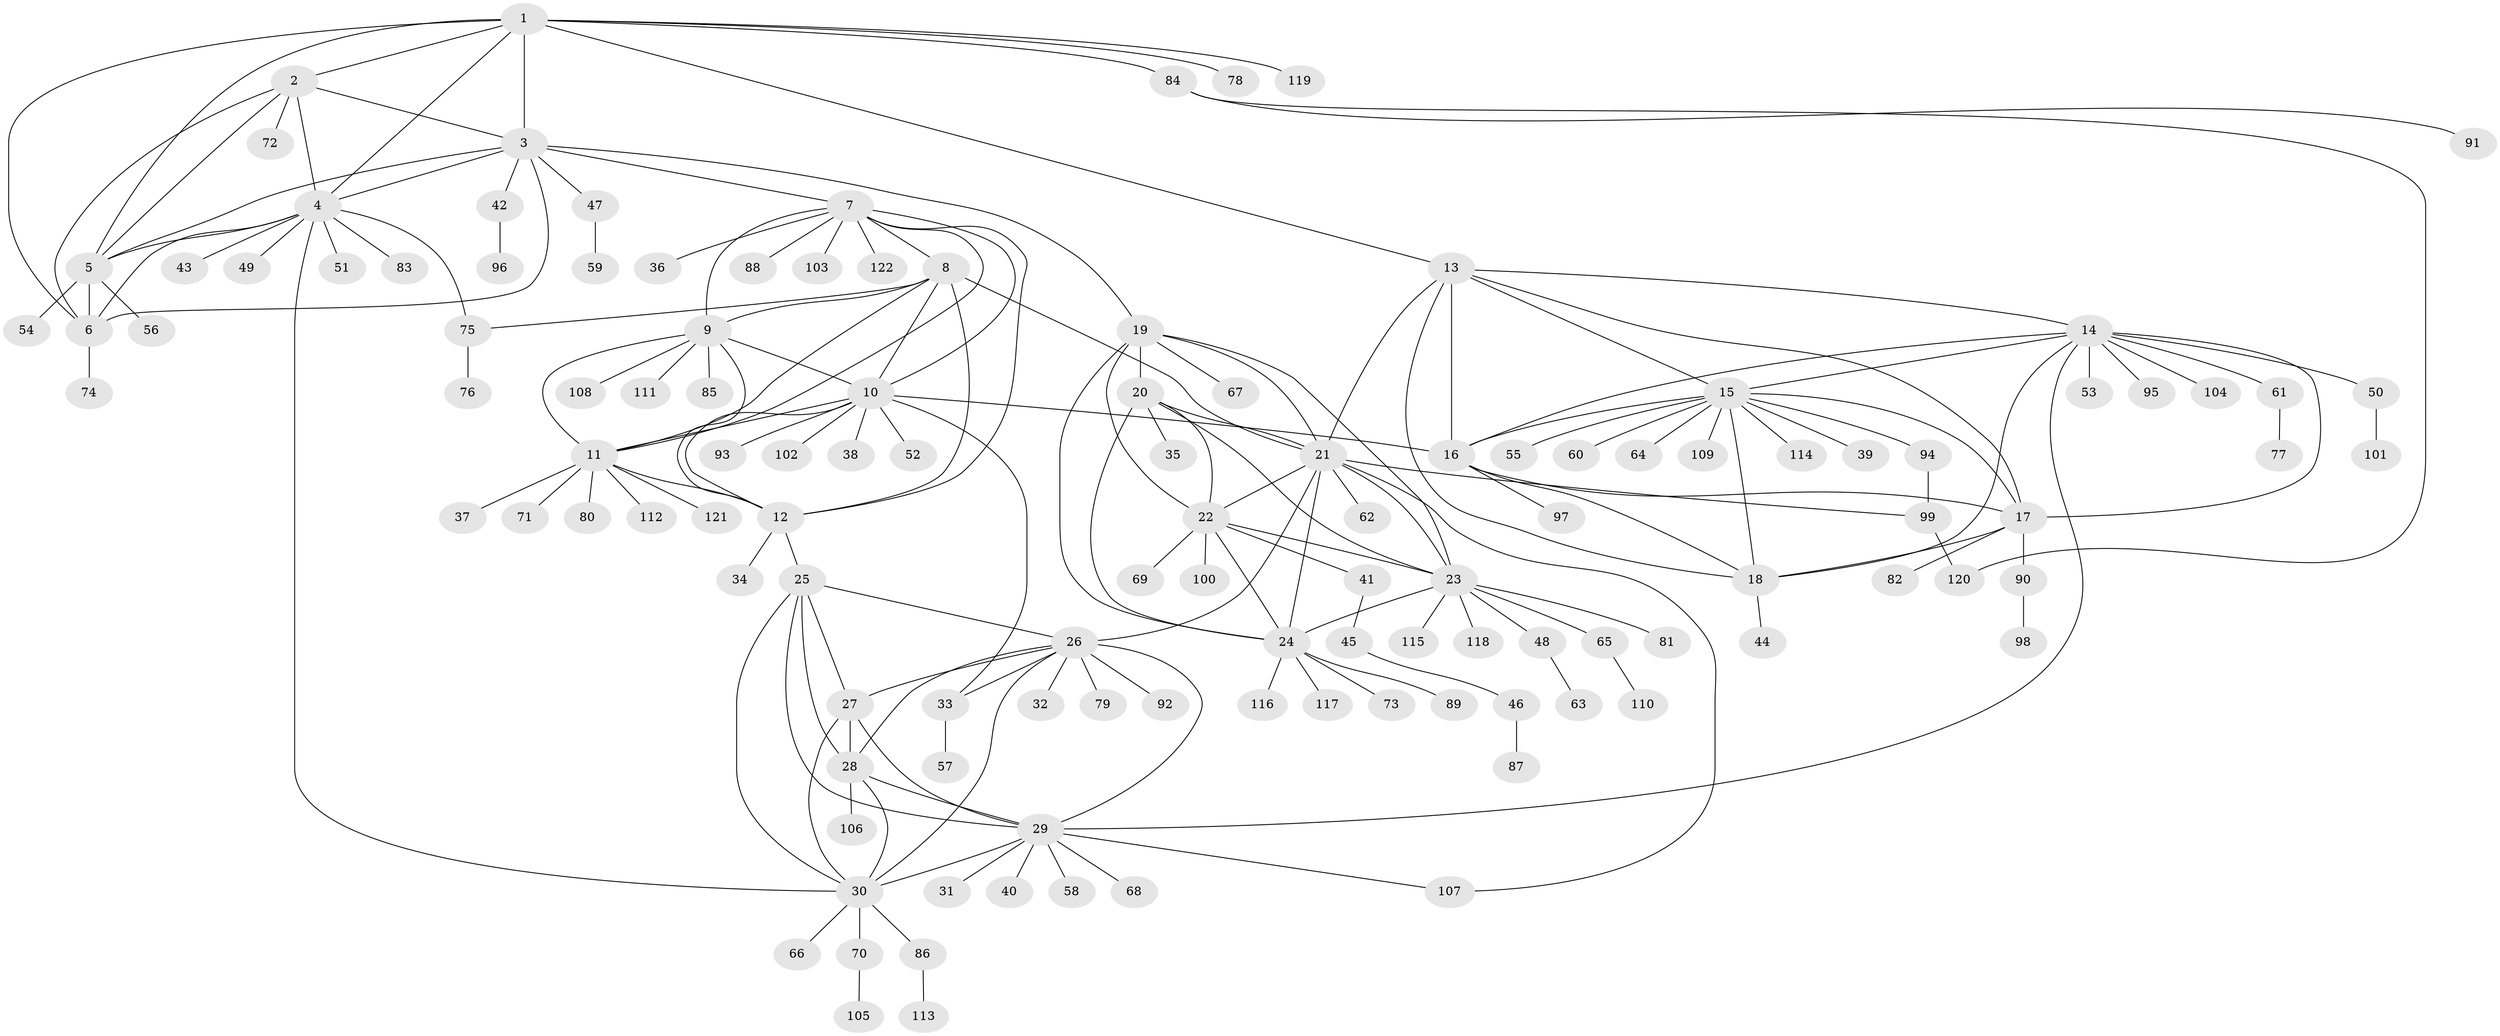 // Generated by graph-tools (version 1.1) at 2025/15/03/09/25 04:15:53]
// undirected, 122 vertices, 182 edges
graph export_dot {
graph [start="1"]
  node [color=gray90,style=filled];
  1;
  2;
  3;
  4;
  5;
  6;
  7;
  8;
  9;
  10;
  11;
  12;
  13;
  14;
  15;
  16;
  17;
  18;
  19;
  20;
  21;
  22;
  23;
  24;
  25;
  26;
  27;
  28;
  29;
  30;
  31;
  32;
  33;
  34;
  35;
  36;
  37;
  38;
  39;
  40;
  41;
  42;
  43;
  44;
  45;
  46;
  47;
  48;
  49;
  50;
  51;
  52;
  53;
  54;
  55;
  56;
  57;
  58;
  59;
  60;
  61;
  62;
  63;
  64;
  65;
  66;
  67;
  68;
  69;
  70;
  71;
  72;
  73;
  74;
  75;
  76;
  77;
  78;
  79;
  80;
  81;
  82;
  83;
  84;
  85;
  86;
  87;
  88;
  89;
  90;
  91;
  92;
  93;
  94;
  95;
  96;
  97;
  98;
  99;
  100;
  101;
  102;
  103;
  104;
  105;
  106;
  107;
  108;
  109;
  110;
  111;
  112;
  113;
  114;
  115;
  116;
  117;
  118;
  119;
  120;
  121;
  122;
  1 -- 2;
  1 -- 3;
  1 -- 4;
  1 -- 5;
  1 -- 6;
  1 -- 13;
  1 -- 78;
  1 -- 84;
  1 -- 119;
  2 -- 3;
  2 -- 4;
  2 -- 5;
  2 -- 6;
  2 -- 72;
  3 -- 4;
  3 -- 5;
  3 -- 6;
  3 -- 7;
  3 -- 19;
  3 -- 42;
  3 -- 47;
  4 -- 5;
  4 -- 6;
  4 -- 30;
  4 -- 43;
  4 -- 49;
  4 -- 51;
  4 -- 75;
  4 -- 83;
  5 -- 6;
  5 -- 54;
  5 -- 56;
  6 -- 74;
  7 -- 8;
  7 -- 9;
  7 -- 10;
  7 -- 11;
  7 -- 12;
  7 -- 36;
  7 -- 88;
  7 -- 103;
  7 -- 122;
  8 -- 9;
  8 -- 10;
  8 -- 11;
  8 -- 12;
  8 -- 21;
  8 -- 75;
  9 -- 10;
  9 -- 11;
  9 -- 12;
  9 -- 85;
  9 -- 108;
  9 -- 111;
  10 -- 11;
  10 -- 12;
  10 -- 16;
  10 -- 33;
  10 -- 38;
  10 -- 52;
  10 -- 93;
  10 -- 102;
  11 -- 12;
  11 -- 37;
  11 -- 71;
  11 -- 80;
  11 -- 112;
  11 -- 121;
  12 -- 25;
  12 -- 34;
  13 -- 14;
  13 -- 15;
  13 -- 16;
  13 -- 17;
  13 -- 18;
  13 -- 21;
  14 -- 15;
  14 -- 16;
  14 -- 17;
  14 -- 18;
  14 -- 29;
  14 -- 50;
  14 -- 53;
  14 -- 61;
  14 -- 95;
  14 -- 104;
  15 -- 16;
  15 -- 17;
  15 -- 18;
  15 -- 39;
  15 -- 55;
  15 -- 60;
  15 -- 64;
  15 -- 94;
  15 -- 109;
  15 -- 114;
  16 -- 17;
  16 -- 18;
  16 -- 97;
  17 -- 18;
  17 -- 82;
  17 -- 90;
  18 -- 44;
  19 -- 20;
  19 -- 21;
  19 -- 22;
  19 -- 23;
  19 -- 24;
  19 -- 67;
  20 -- 21;
  20 -- 22;
  20 -- 23;
  20 -- 24;
  20 -- 35;
  21 -- 22;
  21 -- 23;
  21 -- 24;
  21 -- 26;
  21 -- 62;
  21 -- 99;
  21 -- 107;
  22 -- 23;
  22 -- 24;
  22 -- 41;
  22 -- 69;
  22 -- 100;
  23 -- 24;
  23 -- 48;
  23 -- 65;
  23 -- 81;
  23 -- 115;
  23 -- 118;
  24 -- 73;
  24 -- 89;
  24 -- 116;
  24 -- 117;
  25 -- 26;
  25 -- 27;
  25 -- 28;
  25 -- 29;
  25 -- 30;
  26 -- 27;
  26 -- 28;
  26 -- 29;
  26 -- 30;
  26 -- 32;
  26 -- 33;
  26 -- 79;
  26 -- 92;
  27 -- 28;
  27 -- 29;
  27 -- 30;
  28 -- 29;
  28 -- 30;
  28 -- 106;
  29 -- 30;
  29 -- 31;
  29 -- 40;
  29 -- 58;
  29 -- 68;
  29 -- 107;
  30 -- 66;
  30 -- 70;
  30 -- 86;
  33 -- 57;
  41 -- 45;
  42 -- 96;
  45 -- 46;
  46 -- 87;
  47 -- 59;
  48 -- 63;
  50 -- 101;
  61 -- 77;
  65 -- 110;
  70 -- 105;
  75 -- 76;
  84 -- 91;
  84 -- 120;
  86 -- 113;
  90 -- 98;
  94 -- 99;
  99 -- 120;
}
